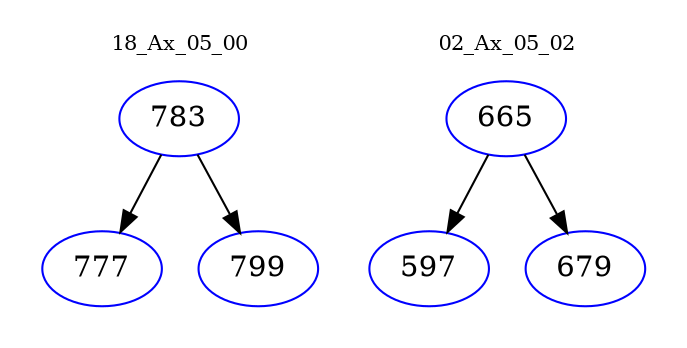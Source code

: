 digraph{
subgraph cluster_0 {
color = white
label = "18_Ax_05_00";
fontsize=10;
T0_783 [label="783", color="blue"]
T0_783 -> T0_777 [color="black"]
T0_777 [label="777", color="blue"]
T0_783 -> T0_799 [color="black"]
T0_799 [label="799", color="blue"]
}
subgraph cluster_1 {
color = white
label = "02_Ax_05_02";
fontsize=10;
T1_665 [label="665", color="blue"]
T1_665 -> T1_597 [color="black"]
T1_597 [label="597", color="blue"]
T1_665 -> T1_679 [color="black"]
T1_679 [label="679", color="blue"]
}
}
